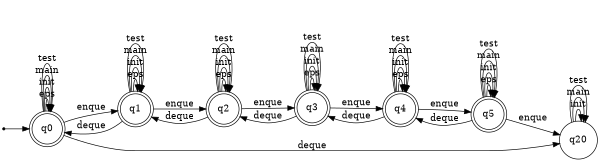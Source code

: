 digraph G {
	size = "4,4";
	rankdir = LR
	node [shape = doublecircle]; q0; q1; q2; q3; q4; q5;
	node [shape = point]; point_q0;
	node [shape = circle];
	 point_q0 -> q0
	q0 -> q0[label="eps"]
	q0 -> q1[label="enque"]
	q0 -> q20[label="deque"]
	q1 -> q1[label="eps"]
	q1 -> q2[label="enque"]
	q1 -> q0[label="deque"]
	q2 -> q2[label="eps"]
	q2 -> q3[label="enque"]
	q2 -> q1[label="deque"]
	q3 -> q3[label="eps"]
	q3 -> q4[label="enque"]
	q3 -> q2[label="deque"]
	q4 -> q4[label="eps"]
	q4 -> q5[label="enque"]
	q4 -> q3[label="deque"]
	q5 -> q5[label="eps"]
	q5 -> q20[label="enque"]
	q5 -> q4[label="deque"]
	q0 -> q0[label="init"]
	q0 -> q0[label="main"]
	q0 -> q0[label="test"]
	q1 -> q1[label="init"]
	q1 -> q1[label="main"]
	q1 -> q1[label="test"]
	q2 -> q2[label="init"]
	q2 -> q2[label="main"]
	q2 -> q2[label="test"]
	q3 -> q3[label="init"]
	q3 -> q3[label="main"]
	q3 -> q3[label="test"]
	q4 -> q4[label="init"]
	q4 -> q4[label="main"]
	q4 -> q4[label="test"]
	q5 -> q5[label="init"]
	q5 -> q5[label="main"]
	q5 -> q5[label="test"]
	q20 -> q20[label="init"]
	q20 -> q20[label="main"]
	q20 -> q20[label="test"]
}
